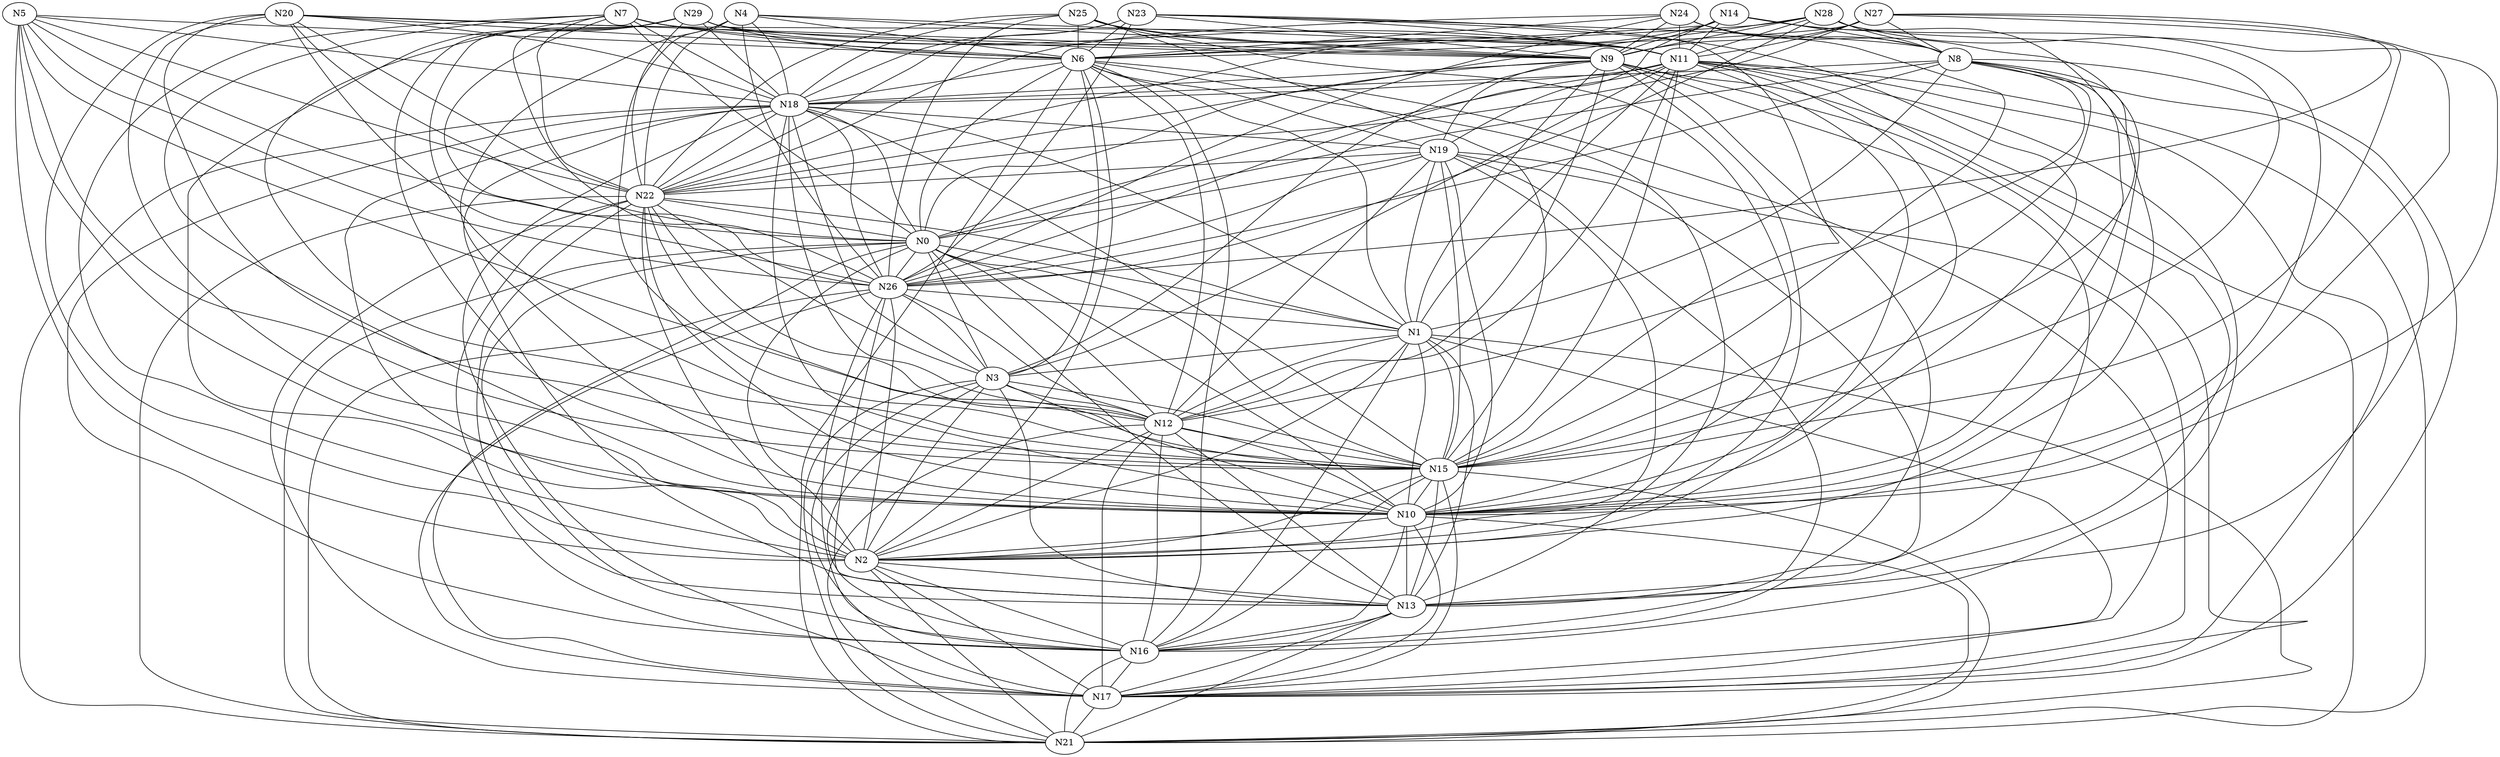 Graph G {
	N29--N18[weight=59];
	N15--N19[weight=96];
	N15--N16[weight=72];
	N15--N18[weight=71];
	N15--N17[weight=1];
	N4--N10[weight=61];
	N15--N21[weight=69];
	N4--N11[weight=2];
	N29--N26[weight=11];
	N4--N15[weight=60];
	N4--N18[weight=79];
	N6--N21[weight=9];
	N29--N22[weight=25];
	N13--N16[weight=46];
	N2--N12[weight=81];
	N2--N13[weight=19];
	N13--N19[weight=33];
	N13--N18[weight=51];
	N2--N16[weight=53];
	N13--N17[weight=85];
	N24--N8[weight=53];
	N24--N9[weight=13];
	N24--N6[weight=12];
	N15--N13[weight=33];
	N0--N3[weight=20];
	N0--N2[weight=81];
	N0--N1[weight=94];
	N15--N10[weight=100];
	N2--N17[weight=87];
	N2--N18[weight=18];
	N2--N19[weight=44];
	N29--N15[weight=82];
	N13--N21[weight=57];
	N29--N11[weight=72];
	N29--N10[weight=25];
	N2--N21[weight=71];
	N7--N9[weight=65];
	N7--N6[weight=77];
	N27--N8[weight=90];
	N27--N9[weight=44];
	N8--N26[weight=78];
	N25--N11[weight=1];
	N25--N10[weight=37];
	N27--N6[weight=6];
	N7--N2[weight=3];
	N7--N0[weight=93];
	N20--N2[weight=81];
	N20--N6[weight=67];
	N20--N9[weight=38];
	N22--N21[weight=60];
	N0--N17[weight=66];
	N0--N18[weight=85];
	N0--N15[weight=64];
	N25--N22[weight=79];
	N0--N16[weight=82];
	N0--N13[weight=67];
	N6--N16[weight=69];
	N22--N16[weight=82];
	N22--N15[weight=18];
	N22--N18[weight=63];
	N25--N15[weight=62];
	N0--N12[weight=47];
	N6--N13[weight=85];
	N22--N17[weight=49];
	N22--N12[weight=95];
	N0--N10[weight=59];
	N6--N19[weight=65];
	N6--N18[weight=52];
	N6--N17[weight=36];
	N22--N13[weight=25];
	N25--N18[weight=20];
	N6--N12[weight=99];
	N20--N0[weight=4];
	N24--N22[weight=38];
	N23--N8[weight=2];
	N1--N2[weight=88];
	N23--N9[weight=36];
	N1--N3[weight=6];
	N23--N15[weight=30];
	N23--N6[weight=86];
	N23--N18[weight=49];
	N23--N22[weight=38];
	N24--N15[weight=32];
	N23--N10[weight=1];
	N23--N11[weight=75];
	N19--N22[weight=13];
	N19--N26[weight=66];
	N24--N26[weight=91];
	N6--N0[weight=70];
	N6--N1[weight=3];
	N6--N2[weight=33];
	N6--N3[weight=84];
	N14--N26[weight=5];
	N24--N11[weight=86];
	N24--N10[weight=49];
	N14--N22[weight=13];
	N23--N26[weight=60];
	N4--N22[weight=86];
	N14--N15[weight=30];
	N28--N8[weight=54];
	N4--N26[weight=83];
	N28--N9[weight=9];
	N28--N6[weight=2];
	N5--N22[weight=23];
	N14--N10[weight=75];
	N14--N11[weight=96];
	N2--N3[weight=75];
	N28--N11[weight=64];
	N14--N9[weight=51];
	N28--N10[weight=35];
	N14--N6[weight=41];
	N28--N15[weight=42];
	N5--N26[weight=100];
	N14--N8[weight=99];
	N22--N2[weight=64];
	N22--N3[weight=9];
	N22--N0[weight=34];
	N22--N1[weight=10];
	N5--N10[weight=71];
	N16--N18[weight=62];
	N16--N19[weight=25];
	N9--N3[weight=23];
	N16--N17[weight=94];
	N5--N18[weight=60];
	N5--N15[weight=67];
	N5--N12[weight=63];
	N26--N12[weight=5];
	N26--N13[weight=77];
	N16--N21[weight=90];
	N9--N1[weight=6];
	N9--N2[weight=49];
	N9--N0[weight=28];
	N21--N26[weight=81];
	N12--N19[weight=51];
	N12--N18[weight=53];
	N12--N17[weight=93];
	N12--N16[weight=13];
	N12--N15[weight=44];
	N18--N19[weight=40];
	N12--N13[weight=59];
	N29--N9[weight=48];
	N3--N26[weight=60];
	N12--N21[weight=100];
	N3--N21[weight=11];
	N18--N21[weight=46];
	N9--N21[weight=85];
	N28--N22[weight=66];
	N29--N2[weight=84];
	N3--N18[weight=92];
	N28--N26[weight=80];
	N29--N6[weight=92];
	N9--N18[weight=33];
	N3--N15[weight=5];
	N5--N2[weight=47];
	N9--N19[weight=65];
	N3--N16[weight=41];
	N9--N16[weight=47];
	N3--N17[weight=35];
	N5--N0[weight=21];
	N9--N17[weight=95];
	N3--N10[weight=19];
	N5--N6[weight=78];
	N3--N12[weight=23];
	N3--N13[weight=52];
	N9--N12[weight=100];
	N9--N13[weight=77];
	N10--N21[weight=25];
	N22--N10[weight=21];
	N0--N26[weight=93];
	N25--N26[weight=52];
	N0--N21[weight=64];
	N8--N12[weight=77];
	N25--N6[weight=69];
	N10--N17[weight=30];
	N8--N13[weight=50];
	N10--N16[weight=48];
	N25--N9[weight=64];
	N8--N10[weight=79];
	N10--N13[weight=50];
	N10--N12[weight=94];
	N8--N0[weight=48];
	N8--N1[weight=30];
	N8--N2[weight=28];
	N10--N19[weight=53];
	N8--N15[weight=57];
	N10--N18[weight=91];
	N8--N18[weight=60];
	N8--N17[weight=21];
	N11--N3[weight=26];
	N11--N2[weight=21];
	N11--N1[weight=71];
	N11--N0[weight=61];
	N1--N18[weight=26];
	N1--N17[weight=8];
	N19--N1[weight=19];
	N20--N18[weight=27];
	N27--N26[weight=15];
	N1--N16[weight=30];
	N19--N0[weight=97];
	N11--N10[weight=80];
	N27--N22[weight=91];
	N20--N11[weight=65];
	N26--N16[weight=63];
	N20--N10[weight=89];
	N26--N17[weight=23];
	N26--N18[weight=93];
	N10--N2[weight=53];
	N20--N15[weight=1];
	N26--N2[weight=56];
	N26--N1[weight=56];
	N7--N10[weight=16];
	N7--N11[weight=99];
	N1--N10[weight=29];
	N7--N15[weight=52];
	N1--N15[weight=100];
	N7--N18[weight=96];
	N1--N13[weight=79];
	N1--N12[weight=56];
	N27--N15[weight=16];
	N4--N6[weight=46];
	N11--N21[weight=7];
	N27--N11[weight=99];
	N27--N10[weight=94];
	N20--N22[weight=23];
	N20--N26[weight=96];
	N17--N21[weight=84];
	N11--N19[weight=79];
	N7--N22[weight=85];
	N15--N2[weight=24];
	N17--N19[weight=82];
	N17--N18[weight=73];
	N11--N13[weight=60];
	N1--N21[weight=56];
	N7--N26[weight=56];
	N4--N9[weight=12];
	N11--N12[weight=55];
	N11--N17[weight=18];
	N11--N18[weight=55];
	N11--N15[weight=41];
	N11--N16[weight=69];
}